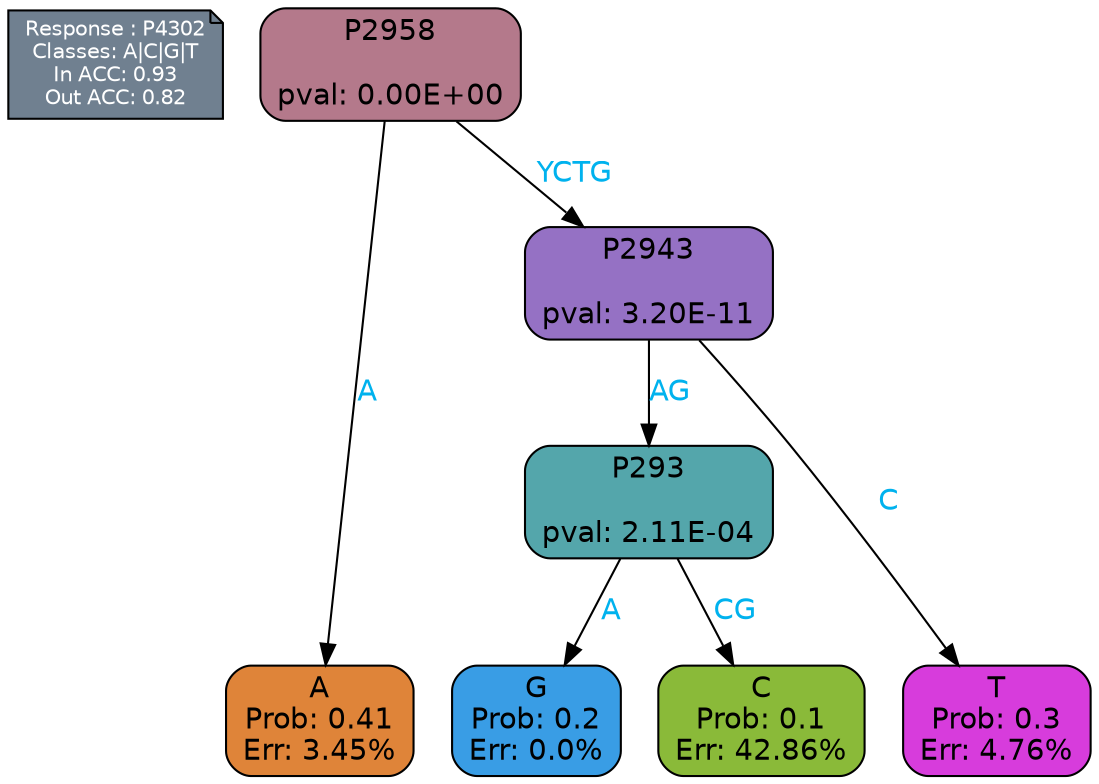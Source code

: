 digraph Tree {
node [shape=box, style="filled, rounded", color="black", fontname=helvetica] ;
graph [ranksep=equally, splines=polylines, bgcolor=transparent, dpi=600] ;
edge [fontname=helvetica] ;
LEGEND [label="Response : P4302
Classes: A|C|G|T
In ACC: 0.93
Out ACC: 0.82
",shape=note,align=left,style=filled,fillcolor="slategray",fontcolor="white",fontsize=10];1 [label="P2958

pval: 0.00E+00", fillcolor="#b4798b"] ;
2 [label="A
Prob: 0.41
Err: 3.45%", fillcolor="#df8439"] ;
3 [label="P2943

pval: 3.20E-11", fillcolor="#9571c4"] ;
4 [label="P293

pval: 2.11E-04", fillcolor="#54a6ab"] ;
5 [label="G
Prob: 0.2
Err: 0.0%", fillcolor="#399de5"] ;
6 [label="C
Prob: 0.1
Err: 42.86%", fillcolor="#8aba39"] ;
7 [label="T
Prob: 0.3
Err: 4.76%", fillcolor="#d73cdc"] ;
1 -> 2 [label="A",fontcolor=deepskyblue2] ;
1 -> 3 [label="YCTG",fontcolor=deepskyblue2] ;
3 -> 4 [label="AG",fontcolor=deepskyblue2] ;
3 -> 7 [label="C",fontcolor=deepskyblue2] ;
4 -> 5 [label="A",fontcolor=deepskyblue2] ;
4 -> 6 [label="CG",fontcolor=deepskyblue2] ;
{rank = same; 2;5;6;7;}{rank = same; LEGEND;1;}}